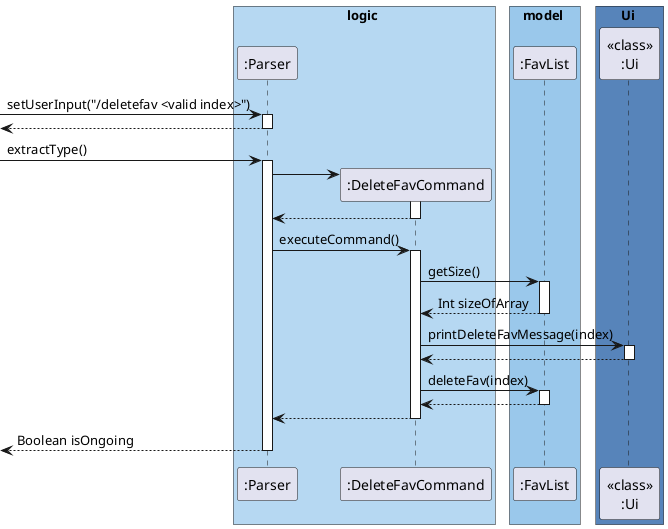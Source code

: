 @startuml
skinparam BoxPadding 5
box logic #B6D8F2
participant ":Parser"
participant ":DeleteFavCommand"
end box
box model #9AC8EB
participant ":FavList"
end box
box Ui #5784BA
participant "<<class>>\n:Ui"
end box
[-> ":Parser" : setUserInput("/deletefav <valid index>")
activate ":Parser"
[<-- ":Parser"
deactivate ":Parser"

[-> ":Parser" : extractType()
activate ":Parser"
create ":DeleteFavCommand"
":Parser" -> ":DeleteFavCommand"
activate ":DeleteFavCommand"
":DeleteFavCommand" --> ":Parser"
deactivate ":DeleteFavCommand"
":Parser" -> ":DeleteFavCommand" : executeCommand()


activate ":DeleteFavCommand"
":DeleteFavCommand" -> ":FavList" : getSize()
activate ":FavList"
":FavList" --> ":DeleteFavCommand" : Int sizeOfArray
deactivate ":FavList"

":DeleteFavCommand" -> "<<class>>\n:Ui" :printDeleteFavMessage(index)
activate "<<class>>\n:Ui"
"<<class>>\n:Ui" --> ":DeleteFavCommand"
deactivate "<<class>>\n:Ui"

":DeleteFavCommand" -> ":FavList" : deleteFav(index)
activate ":FavList"
":FavList" --> ":DeleteFavCommand"
deactivate ":FavList"
":DeleteFavCommand" --> ":Parser"
deactivate ":DeleteFavCommand"
[<--":Parser" : Boolean isOngoing
deactivate ":Parser"

@enduml